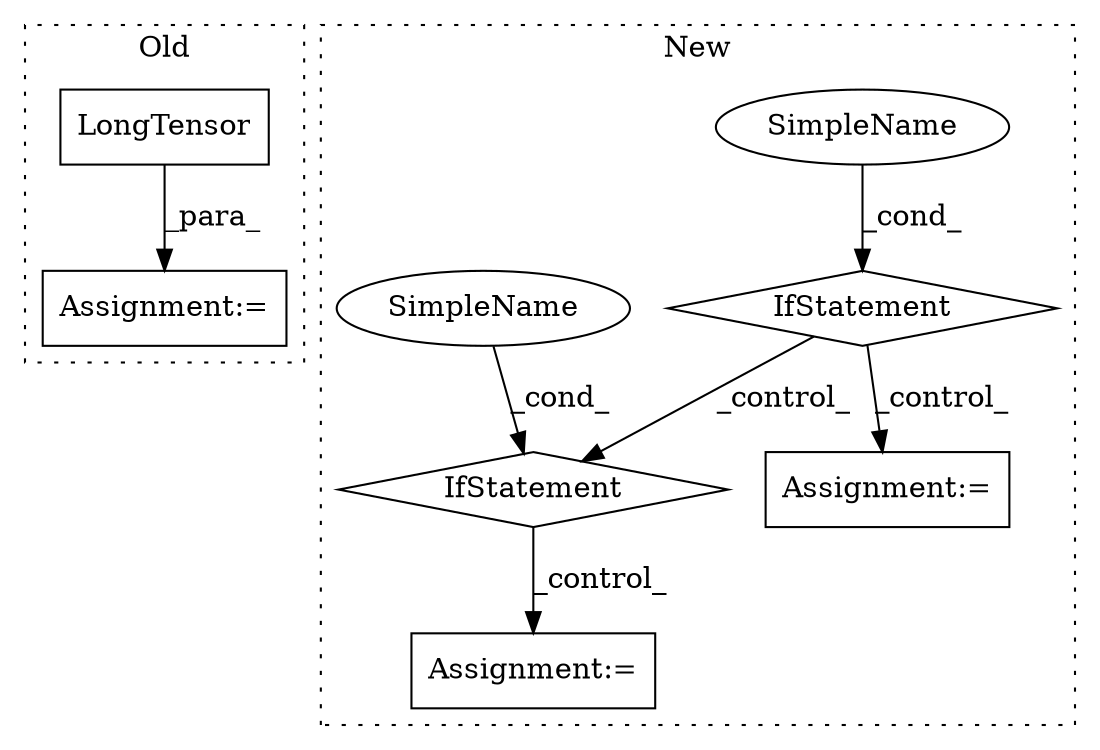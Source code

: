 digraph G {
subgraph cluster0 {
1 [label="LongTensor" a="32" s="6447,6569" l="11,1" shape="box"];
3 [label="Assignment:=" a="7" s="6440" l="1" shape="box"];
label = "Old";
style="dotted";
}
subgraph cluster1 {
2 [label="IfStatement" a="25" s="6290,6311" l="4,2" shape="diamond"];
4 [label="Assignment:=" a="7" s="6697" l="1" shape="box"];
5 [label="SimpleName" a="42" s="" l="" shape="ellipse"];
6 [label="Assignment:=" a="7" s="6336" l="1" shape="box"];
7 [label="IfStatement" a="25" s="6395,6412" l="4,2" shape="diamond"];
8 [label="SimpleName" a="42" s="" l="" shape="ellipse"];
label = "New";
style="dotted";
}
1 -> 3 [label="_para_"];
2 -> 7 [label="_control_"];
2 -> 6 [label="_control_"];
5 -> 2 [label="_cond_"];
7 -> 4 [label="_control_"];
8 -> 7 [label="_cond_"];
}